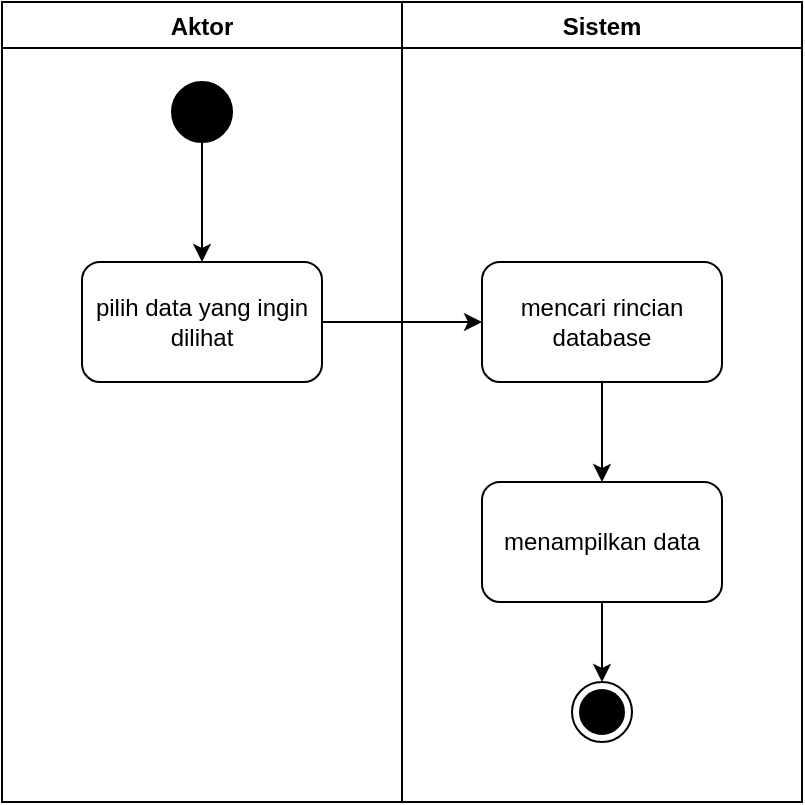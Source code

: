 <mxfile version="20.0.3" type="github">
  <diagram id="wWkRizrZ4204qrRbiulT" name="Page-1">
    <mxGraphModel dx="862" dy="482" grid="1" gridSize="10" guides="1" tooltips="1" connect="1" arrows="1" fold="1" page="1" pageScale="1" pageWidth="850" pageHeight="1100" math="0" shadow="0">
      <root>
        <mxCell id="0" />
        <mxCell id="1" parent="0" />
        <mxCell id="cvKeLHoYqlCSXdzoxRga-1" value="Aktor" style="swimlane;" vertex="1" parent="1">
          <mxGeometry x="220" y="80" width="200" height="400" as="geometry" />
        </mxCell>
        <mxCell id="cvKeLHoYqlCSXdzoxRga-7" value="" style="edgeStyle=orthogonalEdgeStyle;rounded=0;orthogonalLoop=1;jettySize=auto;html=1;" edge="1" parent="cvKeLHoYqlCSXdzoxRga-1" source="cvKeLHoYqlCSXdzoxRga-3" target="cvKeLHoYqlCSXdzoxRga-4">
          <mxGeometry relative="1" as="geometry" />
        </mxCell>
        <mxCell id="cvKeLHoYqlCSXdzoxRga-3" value="" style="ellipse;whiteSpace=wrap;html=1;aspect=fixed;fillColor=#000000;" vertex="1" parent="cvKeLHoYqlCSXdzoxRga-1">
          <mxGeometry x="85" y="40" width="30" height="30" as="geometry" />
        </mxCell>
        <mxCell id="cvKeLHoYqlCSXdzoxRga-4" value="pilih data yang ingin dilihat" style="rounded=1;whiteSpace=wrap;html=1;fillColor=#FFFFFF;" vertex="1" parent="cvKeLHoYqlCSXdzoxRga-1">
          <mxGeometry x="40" y="130" width="120" height="60" as="geometry" />
        </mxCell>
        <mxCell id="cvKeLHoYqlCSXdzoxRga-2" value="Sistem" style="swimlane;" vertex="1" parent="1">
          <mxGeometry x="420" y="80" width="200" height="400" as="geometry" />
        </mxCell>
        <mxCell id="cvKeLHoYqlCSXdzoxRga-9" value="" style="edgeStyle=orthogonalEdgeStyle;rounded=0;orthogonalLoop=1;jettySize=auto;html=1;" edge="1" parent="cvKeLHoYqlCSXdzoxRga-2" source="cvKeLHoYqlCSXdzoxRga-5" target="cvKeLHoYqlCSXdzoxRga-6">
          <mxGeometry relative="1" as="geometry" />
        </mxCell>
        <mxCell id="cvKeLHoYqlCSXdzoxRga-5" value="mencari rincian database" style="rounded=1;whiteSpace=wrap;html=1;fillColor=#FFFFFF;" vertex="1" parent="cvKeLHoYqlCSXdzoxRga-2">
          <mxGeometry x="40" y="130" width="120" height="60" as="geometry" />
        </mxCell>
        <mxCell id="cvKeLHoYqlCSXdzoxRga-11" value="" style="edgeStyle=orthogonalEdgeStyle;rounded=0;orthogonalLoop=1;jettySize=auto;html=1;" edge="1" parent="cvKeLHoYqlCSXdzoxRga-2" source="cvKeLHoYqlCSXdzoxRga-6" target="cvKeLHoYqlCSXdzoxRga-10">
          <mxGeometry relative="1" as="geometry" />
        </mxCell>
        <mxCell id="cvKeLHoYqlCSXdzoxRga-6" value="menampilkan data" style="rounded=1;whiteSpace=wrap;html=1;fillColor=#FFFFFF;" vertex="1" parent="cvKeLHoYqlCSXdzoxRga-2">
          <mxGeometry x="40" y="240" width="120" height="60" as="geometry" />
        </mxCell>
        <mxCell id="cvKeLHoYqlCSXdzoxRga-10" value="" style="ellipse;html=1;shape=endState;fillColor=#000000;strokeColor=#000000;" vertex="1" parent="cvKeLHoYqlCSXdzoxRga-2">
          <mxGeometry x="85" y="340" width="30" height="30" as="geometry" />
        </mxCell>
        <mxCell id="cvKeLHoYqlCSXdzoxRga-8" value="" style="edgeStyle=orthogonalEdgeStyle;rounded=0;orthogonalLoop=1;jettySize=auto;html=1;" edge="1" parent="1" source="cvKeLHoYqlCSXdzoxRga-4" target="cvKeLHoYqlCSXdzoxRga-5">
          <mxGeometry relative="1" as="geometry" />
        </mxCell>
      </root>
    </mxGraphModel>
  </diagram>
</mxfile>
